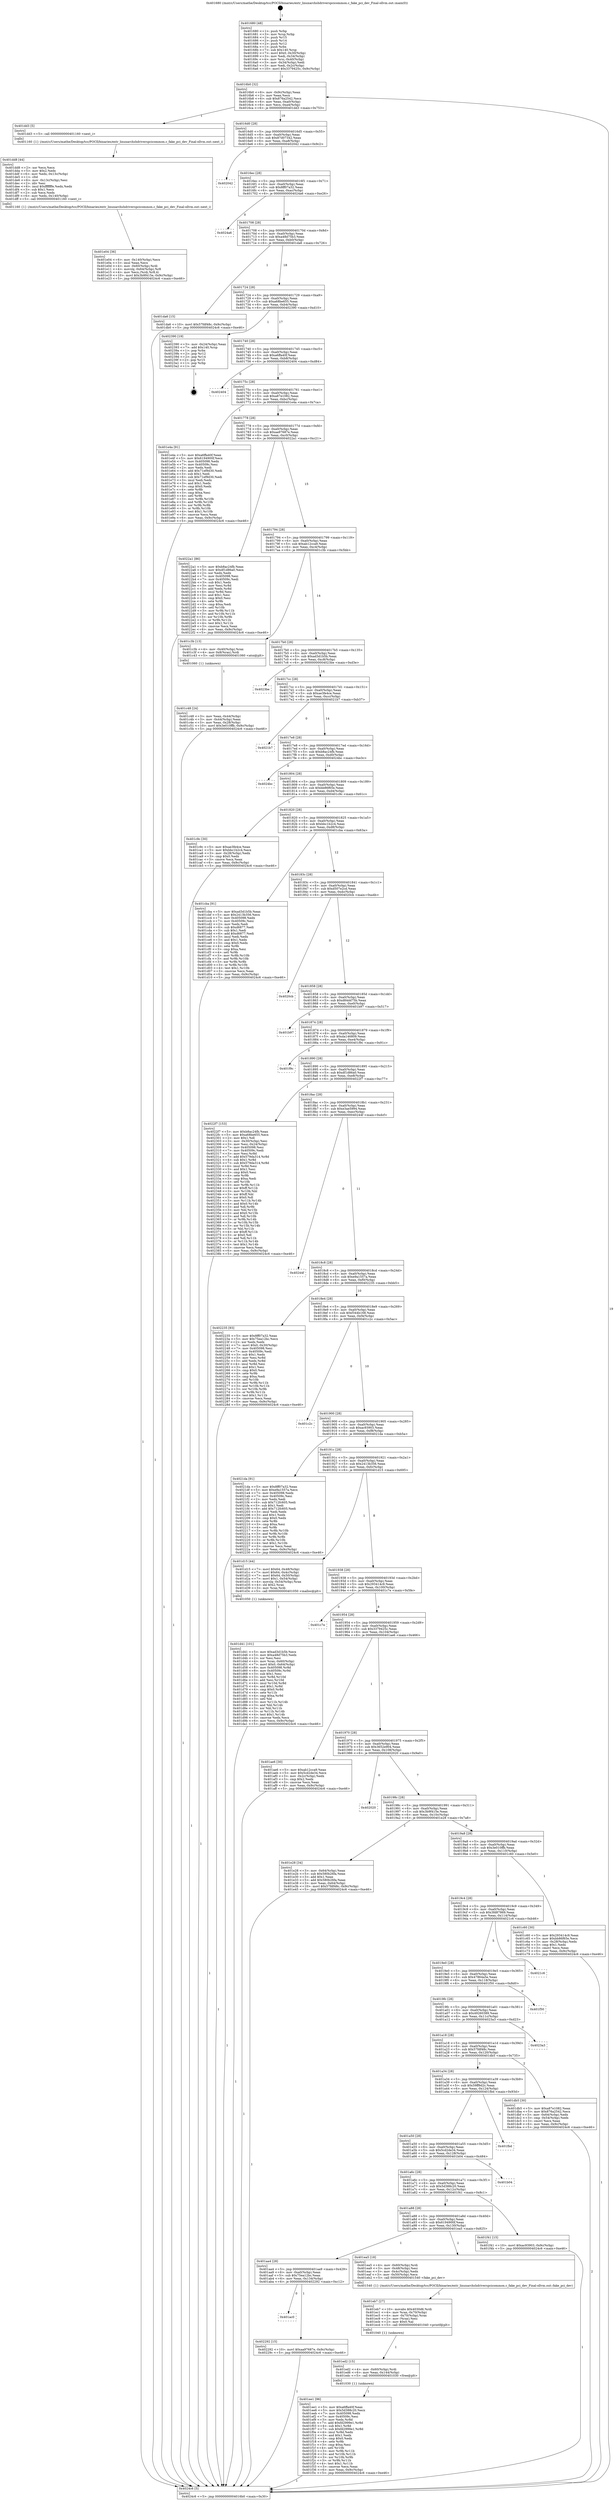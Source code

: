 digraph "0x401680" {
  label = "0x401680 (/mnt/c/Users/mathe/Desktop/tcc/POCII/binaries/extr_linuxarchshdriverspcicommon.c_fake_pci_dev_Final-ollvm.out::main(0))"
  labelloc = "t"
  node[shape=record]

  Entry [label="",width=0.3,height=0.3,shape=circle,fillcolor=black,style=filled]
  "0x4016b0" [label="{
     0x4016b0 [32]\l
     | [instrs]\l
     &nbsp;&nbsp;0x4016b0 \<+6\>: mov -0x9c(%rbp),%eax\l
     &nbsp;&nbsp;0x4016b6 \<+2\>: mov %eax,%ecx\l
     &nbsp;&nbsp;0x4016b8 \<+6\>: sub $0x876a2542,%ecx\l
     &nbsp;&nbsp;0x4016be \<+6\>: mov %eax,-0xa0(%rbp)\l
     &nbsp;&nbsp;0x4016c4 \<+6\>: mov %ecx,-0xa4(%rbp)\l
     &nbsp;&nbsp;0x4016ca \<+6\>: je 0000000000401dd3 \<main+0x753\>\l
  }"]
  "0x401dd3" [label="{
     0x401dd3 [5]\l
     | [instrs]\l
     &nbsp;&nbsp;0x401dd3 \<+5\>: call 0000000000401160 \<next_i\>\l
     | [calls]\l
     &nbsp;&nbsp;0x401160 \{1\} (/mnt/c/Users/mathe/Desktop/tcc/POCII/binaries/extr_linuxarchshdriverspcicommon.c_fake_pci_dev_Final-ollvm.out::next_i)\l
  }"]
  "0x4016d0" [label="{
     0x4016d0 [28]\l
     | [instrs]\l
     &nbsp;&nbsp;0x4016d0 \<+5\>: jmp 00000000004016d5 \<main+0x55\>\l
     &nbsp;&nbsp;0x4016d5 \<+6\>: mov -0xa0(%rbp),%eax\l
     &nbsp;&nbsp;0x4016db \<+5\>: sub $0x87d07342,%eax\l
     &nbsp;&nbsp;0x4016e0 \<+6\>: mov %eax,-0xa8(%rbp)\l
     &nbsp;&nbsp;0x4016e6 \<+6\>: je 0000000000402042 \<main+0x9c2\>\l
  }"]
  Exit [label="",width=0.3,height=0.3,shape=circle,fillcolor=black,style=filled,peripheries=2]
  "0x402042" [label="{
     0x402042\l
  }", style=dashed]
  "0x4016ec" [label="{
     0x4016ec [28]\l
     | [instrs]\l
     &nbsp;&nbsp;0x4016ec \<+5\>: jmp 00000000004016f1 \<main+0x71\>\l
     &nbsp;&nbsp;0x4016f1 \<+6\>: mov -0xa0(%rbp),%eax\l
     &nbsp;&nbsp;0x4016f7 \<+5\>: sub $0x8ff07a32,%eax\l
     &nbsp;&nbsp;0x4016fc \<+6\>: mov %eax,-0xac(%rbp)\l
     &nbsp;&nbsp;0x401702 \<+6\>: je 00000000004024a6 \<main+0xe26\>\l
  }"]
  "0x401ac0" [label="{
     0x401ac0\l
  }", style=dashed]
  "0x4024a6" [label="{
     0x4024a6\l
  }", style=dashed]
  "0x401708" [label="{
     0x401708 [28]\l
     | [instrs]\l
     &nbsp;&nbsp;0x401708 \<+5\>: jmp 000000000040170d \<main+0x8d\>\l
     &nbsp;&nbsp;0x40170d \<+6\>: mov -0xa0(%rbp),%eax\l
     &nbsp;&nbsp;0x401713 \<+5\>: sub $0xa48d75b3,%eax\l
     &nbsp;&nbsp;0x401718 \<+6\>: mov %eax,-0xb0(%rbp)\l
     &nbsp;&nbsp;0x40171e \<+6\>: je 0000000000401da6 \<main+0x726\>\l
  }"]
  "0x402292" [label="{
     0x402292 [15]\l
     | [instrs]\l
     &nbsp;&nbsp;0x402292 \<+10\>: movl $0xaa97687e,-0x9c(%rbp)\l
     &nbsp;&nbsp;0x40229c \<+5\>: jmp 00000000004024c6 \<main+0xe46\>\l
  }"]
  "0x401da6" [label="{
     0x401da6 [15]\l
     | [instrs]\l
     &nbsp;&nbsp;0x401da6 \<+10\>: movl $0x57fdf48c,-0x9c(%rbp)\l
     &nbsp;&nbsp;0x401db0 \<+5\>: jmp 00000000004024c6 \<main+0xe46\>\l
  }"]
  "0x401724" [label="{
     0x401724 [28]\l
     | [instrs]\l
     &nbsp;&nbsp;0x401724 \<+5\>: jmp 0000000000401729 \<main+0xa9\>\l
     &nbsp;&nbsp;0x401729 \<+6\>: mov -0xa0(%rbp),%eax\l
     &nbsp;&nbsp;0x40172f \<+5\>: sub $0xa68be655,%eax\l
     &nbsp;&nbsp;0x401734 \<+6\>: mov %eax,-0xb4(%rbp)\l
     &nbsp;&nbsp;0x40173a \<+6\>: je 0000000000402390 \<main+0xd10\>\l
  }"]
  "0x401ee1" [label="{
     0x401ee1 [96]\l
     | [instrs]\l
     &nbsp;&nbsp;0x401ee1 \<+5\>: mov $0xa6ffa40f,%eax\l
     &nbsp;&nbsp;0x401ee6 \<+5\>: mov $0x5d388c20,%ecx\l
     &nbsp;&nbsp;0x401eeb \<+7\>: mov 0x405098,%edx\l
     &nbsp;&nbsp;0x401ef2 \<+7\>: mov 0x40509c,%esi\l
     &nbsp;&nbsp;0x401ef9 \<+3\>: mov %edx,%r8d\l
     &nbsp;&nbsp;0x401efc \<+7\>: add $0xfd2999e1,%r8d\l
     &nbsp;&nbsp;0x401f03 \<+4\>: sub $0x1,%r8d\l
     &nbsp;&nbsp;0x401f07 \<+7\>: sub $0xfd2999e1,%r8d\l
     &nbsp;&nbsp;0x401f0e \<+4\>: imul %r8d,%edx\l
     &nbsp;&nbsp;0x401f12 \<+3\>: and $0x1,%edx\l
     &nbsp;&nbsp;0x401f15 \<+3\>: cmp $0x0,%edx\l
     &nbsp;&nbsp;0x401f18 \<+4\>: sete %r9b\l
     &nbsp;&nbsp;0x401f1c \<+3\>: cmp $0xa,%esi\l
     &nbsp;&nbsp;0x401f1f \<+4\>: setl %r10b\l
     &nbsp;&nbsp;0x401f23 \<+3\>: mov %r9b,%r11b\l
     &nbsp;&nbsp;0x401f26 \<+3\>: and %r10b,%r11b\l
     &nbsp;&nbsp;0x401f29 \<+3\>: xor %r10b,%r9b\l
     &nbsp;&nbsp;0x401f2c \<+3\>: or %r9b,%r11b\l
     &nbsp;&nbsp;0x401f2f \<+4\>: test $0x1,%r11b\l
     &nbsp;&nbsp;0x401f33 \<+3\>: cmovne %ecx,%eax\l
     &nbsp;&nbsp;0x401f36 \<+6\>: mov %eax,-0x9c(%rbp)\l
     &nbsp;&nbsp;0x401f3c \<+5\>: jmp 00000000004024c6 \<main+0xe46\>\l
  }"]
  "0x402390" [label="{
     0x402390 [19]\l
     | [instrs]\l
     &nbsp;&nbsp;0x402390 \<+3\>: mov -0x24(%rbp),%eax\l
     &nbsp;&nbsp;0x402393 \<+7\>: add $0x140,%rsp\l
     &nbsp;&nbsp;0x40239a \<+1\>: pop %rbx\l
     &nbsp;&nbsp;0x40239b \<+2\>: pop %r12\l
     &nbsp;&nbsp;0x40239d \<+2\>: pop %r14\l
     &nbsp;&nbsp;0x40239f \<+2\>: pop %r15\l
     &nbsp;&nbsp;0x4023a1 \<+1\>: pop %rbp\l
     &nbsp;&nbsp;0x4023a2 \<+1\>: ret\l
  }"]
  "0x401740" [label="{
     0x401740 [28]\l
     | [instrs]\l
     &nbsp;&nbsp;0x401740 \<+5\>: jmp 0000000000401745 \<main+0xc5\>\l
     &nbsp;&nbsp;0x401745 \<+6\>: mov -0xa0(%rbp),%eax\l
     &nbsp;&nbsp;0x40174b \<+5\>: sub $0xa6ffa40f,%eax\l
     &nbsp;&nbsp;0x401750 \<+6\>: mov %eax,-0xb8(%rbp)\l
     &nbsp;&nbsp;0x401756 \<+6\>: je 0000000000402404 \<main+0xd84\>\l
  }"]
  "0x401ed2" [label="{
     0x401ed2 [15]\l
     | [instrs]\l
     &nbsp;&nbsp;0x401ed2 \<+4\>: mov -0x60(%rbp),%rdi\l
     &nbsp;&nbsp;0x401ed6 \<+6\>: mov %eax,-0x144(%rbp)\l
     &nbsp;&nbsp;0x401edc \<+5\>: call 0000000000401030 \<free@plt\>\l
     | [calls]\l
     &nbsp;&nbsp;0x401030 \{1\} (unknown)\l
  }"]
  "0x402404" [label="{
     0x402404\l
  }", style=dashed]
  "0x40175c" [label="{
     0x40175c [28]\l
     | [instrs]\l
     &nbsp;&nbsp;0x40175c \<+5\>: jmp 0000000000401761 \<main+0xe1\>\l
     &nbsp;&nbsp;0x401761 \<+6\>: mov -0xa0(%rbp),%eax\l
     &nbsp;&nbsp;0x401767 \<+5\>: sub $0xa87e1082,%eax\l
     &nbsp;&nbsp;0x40176c \<+6\>: mov %eax,-0xbc(%rbp)\l
     &nbsp;&nbsp;0x401772 \<+6\>: je 0000000000401e4a \<main+0x7ca\>\l
  }"]
  "0x401eb7" [label="{
     0x401eb7 [27]\l
     | [instrs]\l
     &nbsp;&nbsp;0x401eb7 \<+10\>: movabs $0x4030d6,%rdi\l
     &nbsp;&nbsp;0x401ec1 \<+4\>: mov %rax,-0x70(%rbp)\l
     &nbsp;&nbsp;0x401ec5 \<+4\>: mov -0x70(%rbp),%rax\l
     &nbsp;&nbsp;0x401ec9 \<+2\>: mov (%rax),%esi\l
     &nbsp;&nbsp;0x401ecb \<+2\>: mov $0x0,%al\l
     &nbsp;&nbsp;0x401ecd \<+5\>: call 0000000000401040 \<printf@plt\>\l
     | [calls]\l
     &nbsp;&nbsp;0x401040 \{1\} (unknown)\l
  }"]
  "0x401e4a" [label="{
     0x401e4a [91]\l
     | [instrs]\l
     &nbsp;&nbsp;0x401e4a \<+5\>: mov $0xa6ffa40f,%eax\l
     &nbsp;&nbsp;0x401e4f \<+5\>: mov $0x6194900f,%ecx\l
     &nbsp;&nbsp;0x401e54 \<+7\>: mov 0x405098,%edx\l
     &nbsp;&nbsp;0x401e5b \<+7\>: mov 0x40509c,%esi\l
     &nbsp;&nbsp;0x401e62 \<+2\>: mov %edx,%edi\l
     &nbsp;&nbsp;0x401e64 \<+6\>: add $0x71ef9d30,%edi\l
     &nbsp;&nbsp;0x401e6a \<+3\>: sub $0x1,%edi\l
     &nbsp;&nbsp;0x401e6d \<+6\>: sub $0x71ef9d30,%edi\l
     &nbsp;&nbsp;0x401e73 \<+3\>: imul %edi,%edx\l
     &nbsp;&nbsp;0x401e76 \<+3\>: and $0x1,%edx\l
     &nbsp;&nbsp;0x401e79 \<+3\>: cmp $0x0,%edx\l
     &nbsp;&nbsp;0x401e7c \<+4\>: sete %r8b\l
     &nbsp;&nbsp;0x401e80 \<+3\>: cmp $0xa,%esi\l
     &nbsp;&nbsp;0x401e83 \<+4\>: setl %r9b\l
     &nbsp;&nbsp;0x401e87 \<+3\>: mov %r8b,%r10b\l
     &nbsp;&nbsp;0x401e8a \<+3\>: and %r9b,%r10b\l
     &nbsp;&nbsp;0x401e8d \<+3\>: xor %r9b,%r8b\l
     &nbsp;&nbsp;0x401e90 \<+3\>: or %r8b,%r10b\l
     &nbsp;&nbsp;0x401e93 \<+4\>: test $0x1,%r10b\l
     &nbsp;&nbsp;0x401e97 \<+3\>: cmovne %ecx,%eax\l
     &nbsp;&nbsp;0x401e9a \<+6\>: mov %eax,-0x9c(%rbp)\l
     &nbsp;&nbsp;0x401ea0 \<+5\>: jmp 00000000004024c6 \<main+0xe46\>\l
  }"]
  "0x401778" [label="{
     0x401778 [28]\l
     | [instrs]\l
     &nbsp;&nbsp;0x401778 \<+5\>: jmp 000000000040177d \<main+0xfd\>\l
     &nbsp;&nbsp;0x40177d \<+6\>: mov -0xa0(%rbp),%eax\l
     &nbsp;&nbsp;0x401783 \<+5\>: sub $0xaa97687e,%eax\l
     &nbsp;&nbsp;0x401788 \<+6\>: mov %eax,-0xc0(%rbp)\l
     &nbsp;&nbsp;0x40178e \<+6\>: je 00000000004022a1 \<main+0xc21\>\l
  }"]
  "0x401aa4" [label="{
     0x401aa4 [28]\l
     | [instrs]\l
     &nbsp;&nbsp;0x401aa4 \<+5\>: jmp 0000000000401aa9 \<main+0x429\>\l
     &nbsp;&nbsp;0x401aa9 \<+6\>: mov -0xa0(%rbp),%eax\l
     &nbsp;&nbsp;0x401aaf \<+5\>: sub $0x75ea12bc,%eax\l
     &nbsp;&nbsp;0x401ab4 \<+6\>: mov %eax,-0x134(%rbp)\l
     &nbsp;&nbsp;0x401aba \<+6\>: je 0000000000402292 \<main+0xc12\>\l
  }"]
  "0x4022a1" [label="{
     0x4022a1 [86]\l
     | [instrs]\l
     &nbsp;&nbsp;0x4022a1 \<+5\>: mov $0xb8ac24fb,%eax\l
     &nbsp;&nbsp;0x4022a6 \<+5\>: mov $0xdf1d86a0,%ecx\l
     &nbsp;&nbsp;0x4022ab \<+2\>: xor %edx,%edx\l
     &nbsp;&nbsp;0x4022ad \<+7\>: mov 0x405098,%esi\l
     &nbsp;&nbsp;0x4022b4 \<+7\>: mov 0x40509c,%edi\l
     &nbsp;&nbsp;0x4022bb \<+3\>: sub $0x1,%edx\l
     &nbsp;&nbsp;0x4022be \<+3\>: mov %esi,%r8d\l
     &nbsp;&nbsp;0x4022c1 \<+3\>: add %edx,%r8d\l
     &nbsp;&nbsp;0x4022c4 \<+4\>: imul %r8d,%esi\l
     &nbsp;&nbsp;0x4022c8 \<+3\>: and $0x1,%esi\l
     &nbsp;&nbsp;0x4022cb \<+3\>: cmp $0x0,%esi\l
     &nbsp;&nbsp;0x4022ce \<+4\>: sete %r9b\l
     &nbsp;&nbsp;0x4022d2 \<+3\>: cmp $0xa,%edi\l
     &nbsp;&nbsp;0x4022d5 \<+4\>: setl %r10b\l
     &nbsp;&nbsp;0x4022d9 \<+3\>: mov %r9b,%r11b\l
     &nbsp;&nbsp;0x4022dc \<+3\>: and %r10b,%r11b\l
     &nbsp;&nbsp;0x4022df \<+3\>: xor %r10b,%r9b\l
     &nbsp;&nbsp;0x4022e2 \<+3\>: or %r9b,%r11b\l
     &nbsp;&nbsp;0x4022e5 \<+4\>: test $0x1,%r11b\l
     &nbsp;&nbsp;0x4022e9 \<+3\>: cmovne %ecx,%eax\l
     &nbsp;&nbsp;0x4022ec \<+6\>: mov %eax,-0x9c(%rbp)\l
     &nbsp;&nbsp;0x4022f2 \<+5\>: jmp 00000000004024c6 \<main+0xe46\>\l
  }"]
  "0x401794" [label="{
     0x401794 [28]\l
     | [instrs]\l
     &nbsp;&nbsp;0x401794 \<+5\>: jmp 0000000000401799 \<main+0x119\>\l
     &nbsp;&nbsp;0x401799 \<+6\>: mov -0xa0(%rbp),%eax\l
     &nbsp;&nbsp;0x40179f \<+5\>: sub $0xab12cca9,%eax\l
     &nbsp;&nbsp;0x4017a4 \<+6\>: mov %eax,-0xc4(%rbp)\l
     &nbsp;&nbsp;0x4017aa \<+6\>: je 0000000000401c3b \<main+0x5bb\>\l
  }"]
  "0x401ea5" [label="{
     0x401ea5 [18]\l
     | [instrs]\l
     &nbsp;&nbsp;0x401ea5 \<+4\>: mov -0x60(%rbp),%rdi\l
     &nbsp;&nbsp;0x401ea9 \<+3\>: mov -0x48(%rbp),%esi\l
     &nbsp;&nbsp;0x401eac \<+3\>: mov -0x4c(%rbp),%edx\l
     &nbsp;&nbsp;0x401eaf \<+3\>: mov -0x50(%rbp),%ecx\l
     &nbsp;&nbsp;0x401eb2 \<+5\>: call 0000000000401540 \<fake_pci_dev\>\l
     | [calls]\l
     &nbsp;&nbsp;0x401540 \{1\} (/mnt/c/Users/mathe/Desktop/tcc/POCII/binaries/extr_linuxarchshdriverspcicommon.c_fake_pci_dev_Final-ollvm.out::fake_pci_dev)\l
  }"]
  "0x401c3b" [label="{
     0x401c3b [13]\l
     | [instrs]\l
     &nbsp;&nbsp;0x401c3b \<+4\>: mov -0x40(%rbp),%rax\l
     &nbsp;&nbsp;0x401c3f \<+4\>: mov 0x8(%rax),%rdi\l
     &nbsp;&nbsp;0x401c43 \<+5\>: call 0000000000401060 \<atoi@plt\>\l
     | [calls]\l
     &nbsp;&nbsp;0x401060 \{1\} (unknown)\l
  }"]
  "0x4017b0" [label="{
     0x4017b0 [28]\l
     | [instrs]\l
     &nbsp;&nbsp;0x4017b0 \<+5\>: jmp 00000000004017b5 \<main+0x135\>\l
     &nbsp;&nbsp;0x4017b5 \<+6\>: mov -0xa0(%rbp),%eax\l
     &nbsp;&nbsp;0x4017bb \<+5\>: sub $0xad3d1b5b,%eax\l
     &nbsp;&nbsp;0x4017c0 \<+6\>: mov %eax,-0xc8(%rbp)\l
     &nbsp;&nbsp;0x4017c6 \<+6\>: je 00000000004023be \<main+0xd3e\>\l
  }"]
  "0x401a88" [label="{
     0x401a88 [28]\l
     | [instrs]\l
     &nbsp;&nbsp;0x401a88 \<+5\>: jmp 0000000000401a8d \<main+0x40d\>\l
     &nbsp;&nbsp;0x401a8d \<+6\>: mov -0xa0(%rbp),%eax\l
     &nbsp;&nbsp;0x401a93 \<+5\>: sub $0x6194900f,%eax\l
     &nbsp;&nbsp;0x401a98 \<+6\>: mov %eax,-0x130(%rbp)\l
     &nbsp;&nbsp;0x401a9e \<+6\>: je 0000000000401ea5 \<main+0x825\>\l
  }"]
  "0x4023be" [label="{
     0x4023be\l
  }", style=dashed]
  "0x4017cc" [label="{
     0x4017cc [28]\l
     | [instrs]\l
     &nbsp;&nbsp;0x4017cc \<+5\>: jmp 00000000004017d1 \<main+0x151\>\l
     &nbsp;&nbsp;0x4017d1 \<+6\>: mov -0xa0(%rbp),%eax\l
     &nbsp;&nbsp;0x4017d7 \<+5\>: sub $0xae3fe4ce,%eax\l
     &nbsp;&nbsp;0x4017dc \<+6\>: mov %eax,-0xcc(%rbp)\l
     &nbsp;&nbsp;0x4017e2 \<+6\>: je 00000000004021b7 \<main+0xb37\>\l
  }"]
  "0x401f41" [label="{
     0x401f41 [15]\l
     | [instrs]\l
     &nbsp;&nbsp;0x401f41 \<+10\>: movl $0xac93903,-0x9c(%rbp)\l
     &nbsp;&nbsp;0x401f4b \<+5\>: jmp 00000000004024c6 \<main+0xe46\>\l
  }"]
  "0x4021b7" [label="{
     0x4021b7\l
  }", style=dashed]
  "0x4017e8" [label="{
     0x4017e8 [28]\l
     | [instrs]\l
     &nbsp;&nbsp;0x4017e8 \<+5\>: jmp 00000000004017ed \<main+0x16d\>\l
     &nbsp;&nbsp;0x4017ed \<+6\>: mov -0xa0(%rbp),%eax\l
     &nbsp;&nbsp;0x4017f3 \<+5\>: sub $0xb8ac24fb,%eax\l
     &nbsp;&nbsp;0x4017f8 \<+6\>: mov %eax,-0xd0(%rbp)\l
     &nbsp;&nbsp;0x4017fe \<+6\>: je 00000000004024bc \<main+0xe3c\>\l
  }"]
  "0x401a6c" [label="{
     0x401a6c [28]\l
     | [instrs]\l
     &nbsp;&nbsp;0x401a6c \<+5\>: jmp 0000000000401a71 \<main+0x3f1\>\l
     &nbsp;&nbsp;0x401a71 \<+6\>: mov -0xa0(%rbp),%eax\l
     &nbsp;&nbsp;0x401a77 \<+5\>: sub $0x5d388c20,%eax\l
     &nbsp;&nbsp;0x401a7c \<+6\>: mov %eax,-0x12c(%rbp)\l
     &nbsp;&nbsp;0x401a82 \<+6\>: je 0000000000401f41 \<main+0x8c1\>\l
  }"]
  "0x4024bc" [label="{
     0x4024bc\l
  }", style=dashed]
  "0x401804" [label="{
     0x401804 [28]\l
     | [instrs]\l
     &nbsp;&nbsp;0x401804 \<+5\>: jmp 0000000000401809 \<main+0x189\>\l
     &nbsp;&nbsp;0x401809 \<+6\>: mov -0xa0(%rbp),%eax\l
     &nbsp;&nbsp;0x40180f \<+5\>: sub $0xbb86f65e,%eax\l
     &nbsp;&nbsp;0x401814 \<+6\>: mov %eax,-0xd4(%rbp)\l
     &nbsp;&nbsp;0x40181a \<+6\>: je 0000000000401c9c \<main+0x61c\>\l
  }"]
  "0x401b04" [label="{
     0x401b04\l
  }", style=dashed]
  "0x401c9c" [label="{
     0x401c9c [30]\l
     | [instrs]\l
     &nbsp;&nbsp;0x401c9c \<+5\>: mov $0xae3fe4ce,%eax\l
     &nbsp;&nbsp;0x401ca1 \<+5\>: mov $0xbbc1b2c4,%ecx\l
     &nbsp;&nbsp;0x401ca6 \<+3\>: mov -0x28(%rbp),%edx\l
     &nbsp;&nbsp;0x401ca9 \<+3\>: cmp $0x0,%edx\l
     &nbsp;&nbsp;0x401cac \<+3\>: cmove %ecx,%eax\l
     &nbsp;&nbsp;0x401caf \<+6\>: mov %eax,-0x9c(%rbp)\l
     &nbsp;&nbsp;0x401cb5 \<+5\>: jmp 00000000004024c6 \<main+0xe46\>\l
  }"]
  "0x401820" [label="{
     0x401820 [28]\l
     | [instrs]\l
     &nbsp;&nbsp;0x401820 \<+5\>: jmp 0000000000401825 \<main+0x1a5\>\l
     &nbsp;&nbsp;0x401825 \<+6\>: mov -0xa0(%rbp),%eax\l
     &nbsp;&nbsp;0x40182b \<+5\>: sub $0xbbc1b2c4,%eax\l
     &nbsp;&nbsp;0x401830 \<+6\>: mov %eax,-0xd8(%rbp)\l
     &nbsp;&nbsp;0x401836 \<+6\>: je 0000000000401cba \<main+0x63a\>\l
  }"]
  "0x401a50" [label="{
     0x401a50 [28]\l
     | [instrs]\l
     &nbsp;&nbsp;0x401a50 \<+5\>: jmp 0000000000401a55 \<main+0x3d5\>\l
     &nbsp;&nbsp;0x401a55 \<+6\>: mov -0xa0(%rbp),%eax\l
     &nbsp;&nbsp;0x401a5b \<+5\>: sub $0x5cd2de34,%eax\l
     &nbsp;&nbsp;0x401a60 \<+6\>: mov %eax,-0x128(%rbp)\l
     &nbsp;&nbsp;0x401a66 \<+6\>: je 0000000000401b04 \<main+0x484\>\l
  }"]
  "0x401cba" [label="{
     0x401cba [91]\l
     | [instrs]\l
     &nbsp;&nbsp;0x401cba \<+5\>: mov $0xad3d1b5b,%eax\l
     &nbsp;&nbsp;0x401cbf \<+5\>: mov $0x2413b356,%ecx\l
     &nbsp;&nbsp;0x401cc4 \<+7\>: mov 0x405098,%edx\l
     &nbsp;&nbsp;0x401ccb \<+7\>: mov 0x40509c,%esi\l
     &nbsp;&nbsp;0x401cd2 \<+2\>: mov %edx,%edi\l
     &nbsp;&nbsp;0x401cd4 \<+6\>: sub $0xd6877,%edi\l
     &nbsp;&nbsp;0x401cda \<+3\>: sub $0x1,%edi\l
     &nbsp;&nbsp;0x401cdd \<+6\>: add $0xd6877,%edi\l
     &nbsp;&nbsp;0x401ce3 \<+3\>: imul %edi,%edx\l
     &nbsp;&nbsp;0x401ce6 \<+3\>: and $0x1,%edx\l
     &nbsp;&nbsp;0x401ce9 \<+3\>: cmp $0x0,%edx\l
     &nbsp;&nbsp;0x401cec \<+4\>: sete %r8b\l
     &nbsp;&nbsp;0x401cf0 \<+3\>: cmp $0xa,%esi\l
     &nbsp;&nbsp;0x401cf3 \<+4\>: setl %r9b\l
     &nbsp;&nbsp;0x401cf7 \<+3\>: mov %r8b,%r10b\l
     &nbsp;&nbsp;0x401cfa \<+3\>: and %r9b,%r10b\l
     &nbsp;&nbsp;0x401cfd \<+3\>: xor %r9b,%r8b\l
     &nbsp;&nbsp;0x401d00 \<+3\>: or %r8b,%r10b\l
     &nbsp;&nbsp;0x401d03 \<+4\>: test $0x1,%r10b\l
     &nbsp;&nbsp;0x401d07 \<+3\>: cmovne %ecx,%eax\l
     &nbsp;&nbsp;0x401d0a \<+6\>: mov %eax,-0x9c(%rbp)\l
     &nbsp;&nbsp;0x401d10 \<+5\>: jmp 00000000004024c6 \<main+0xe46\>\l
  }"]
  "0x40183c" [label="{
     0x40183c [28]\l
     | [instrs]\l
     &nbsp;&nbsp;0x40183c \<+5\>: jmp 0000000000401841 \<main+0x1c1\>\l
     &nbsp;&nbsp;0x401841 \<+6\>: mov -0xa0(%rbp),%eax\l
     &nbsp;&nbsp;0x401847 \<+5\>: sub $0xd507e2cd,%eax\l
     &nbsp;&nbsp;0x40184c \<+6\>: mov %eax,-0xdc(%rbp)\l
     &nbsp;&nbsp;0x401852 \<+6\>: je 00000000004020cb \<main+0xa4b\>\l
  }"]
  "0x401fbd" [label="{
     0x401fbd\l
  }", style=dashed]
  "0x4020cb" [label="{
     0x4020cb\l
  }", style=dashed]
  "0x401858" [label="{
     0x401858 [28]\l
     | [instrs]\l
     &nbsp;&nbsp;0x401858 \<+5\>: jmp 000000000040185d \<main+0x1dd\>\l
     &nbsp;&nbsp;0x40185d \<+6\>: mov -0xa0(%rbp),%eax\l
     &nbsp;&nbsp;0x401863 \<+5\>: sub $0xd84dd75b,%eax\l
     &nbsp;&nbsp;0x401868 \<+6\>: mov %eax,-0xe0(%rbp)\l
     &nbsp;&nbsp;0x40186e \<+6\>: je 0000000000401b97 \<main+0x517\>\l
  }"]
  "0x401e04" [label="{
     0x401e04 [36]\l
     | [instrs]\l
     &nbsp;&nbsp;0x401e04 \<+6\>: mov -0x140(%rbp),%ecx\l
     &nbsp;&nbsp;0x401e0a \<+3\>: imul %eax,%ecx\l
     &nbsp;&nbsp;0x401e0d \<+4\>: mov -0x60(%rbp),%rdi\l
     &nbsp;&nbsp;0x401e11 \<+4\>: movslq -0x64(%rbp),%r8\l
     &nbsp;&nbsp;0x401e15 \<+4\>: mov %ecx,(%rdi,%r8,4)\l
     &nbsp;&nbsp;0x401e19 \<+10\>: movl $0x3b9f415e,-0x9c(%rbp)\l
     &nbsp;&nbsp;0x401e23 \<+5\>: jmp 00000000004024c6 \<main+0xe46\>\l
  }"]
  "0x401b97" [label="{
     0x401b97\l
  }", style=dashed]
  "0x401874" [label="{
     0x401874 [28]\l
     | [instrs]\l
     &nbsp;&nbsp;0x401874 \<+5\>: jmp 0000000000401879 \<main+0x1f9\>\l
     &nbsp;&nbsp;0x401879 \<+6\>: mov -0xa0(%rbp),%eax\l
     &nbsp;&nbsp;0x40187f \<+5\>: sub $0xda146809,%eax\l
     &nbsp;&nbsp;0x401884 \<+6\>: mov %eax,-0xe4(%rbp)\l
     &nbsp;&nbsp;0x40188a \<+6\>: je 0000000000401f9c \<main+0x91c\>\l
  }"]
  "0x401dd8" [label="{
     0x401dd8 [44]\l
     | [instrs]\l
     &nbsp;&nbsp;0x401dd8 \<+2\>: xor %ecx,%ecx\l
     &nbsp;&nbsp;0x401dda \<+5\>: mov $0x2,%edx\l
     &nbsp;&nbsp;0x401ddf \<+6\>: mov %edx,-0x13c(%rbp)\l
     &nbsp;&nbsp;0x401de5 \<+1\>: cltd\l
     &nbsp;&nbsp;0x401de6 \<+6\>: mov -0x13c(%rbp),%esi\l
     &nbsp;&nbsp;0x401dec \<+2\>: idiv %esi\l
     &nbsp;&nbsp;0x401dee \<+6\>: imul $0xfffffffe,%edx,%edx\l
     &nbsp;&nbsp;0x401df4 \<+3\>: sub $0x1,%ecx\l
     &nbsp;&nbsp;0x401df7 \<+2\>: sub %ecx,%edx\l
     &nbsp;&nbsp;0x401df9 \<+6\>: mov %edx,-0x140(%rbp)\l
     &nbsp;&nbsp;0x401dff \<+5\>: call 0000000000401160 \<next_i\>\l
     | [calls]\l
     &nbsp;&nbsp;0x401160 \{1\} (/mnt/c/Users/mathe/Desktop/tcc/POCII/binaries/extr_linuxarchshdriverspcicommon.c_fake_pci_dev_Final-ollvm.out::next_i)\l
  }"]
  "0x401f9c" [label="{
     0x401f9c\l
  }", style=dashed]
  "0x401890" [label="{
     0x401890 [28]\l
     | [instrs]\l
     &nbsp;&nbsp;0x401890 \<+5\>: jmp 0000000000401895 \<main+0x215\>\l
     &nbsp;&nbsp;0x401895 \<+6\>: mov -0xa0(%rbp),%eax\l
     &nbsp;&nbsp;0x40189b \<+5\>: sub $0xdf1d86a0,%eax\l
     &nbsp;&nbsp;0x4018a0 \<+6\>: mov %eax,-0xe8(%rbp)\l
     &nbsp;&nbsp;0x4018a6 \<+6\>: je 00000000004022f7 \<main+0xc77\>\l
  }"]
  "0x401a34" [label="{
     0x401a34 [28]\l
     | [instrs]\l
     &nbsp;&nbsp;0x401a34 \<+5\>: jmp 0000000000401a39 \<main+0x3b9\>\l
     &nbsp;&nbsp;0x401a39 \<+6\>: mov -0xa0(%rbp),%eax\l
     &nbsp;&nbsp;0x401a3f \<+5\>: sub $0x59ff9d2c,%eax\l
     &nbsp;&nbsp;0x401a44 \<+6\>: mov %eax,-0x124(%rbp)\l
     &nbsp;&nbsp;0x401a4a \<+6\>: je 0000000000401fbd \<main+0x93d\>\l
  }"]
  "0x4022f7" [label="{
     0x4022f7 [153]\l
     | [instrs]\l
     &nbsp;&nbsp;0x4022f7 \<+5\>: mov $0xb8ac24fb,%eax\l
     &nbsp;&nbsp;0x4022fc \<+5\>: mov $0xa68be655,%ecx\l
     &nbsp;&nbsp;0x402301 \<+2\>: mov $0x1,%dl\l
     &nbsp;&nbsp;0x402303 \<+3\>: mov -0x30(%rbp),%esi\l
     &nbsp;&nbsp;0x402306 \<+3\>: mov %esi,-0x24(%rbp)\l
     &nbsp;&nbsp;0x402309 \<+7\>: mov 0x405098,%esi\l
     &nbsp;&nbsp;0x402310 \<+7\>: mov 0x40509c,%edi\l
     &nbsp;&nbsp;0x402317 \<+3\>: mov %esi,%r8d\l
     &nbsp;&nbsp;0x40231a \<+7\>: add $0x579da314,%r8d\l
     &nbsp;&nbsp;0x402321 \<+4\>: sub $0x1,%r8d\l
     &nbsp;&nbsp;0x402325 \<+7\>: sub $0x579da314,%r8d\l
     &nbsp;&nbsp;0x40232c \<+4\>: imul %r8d,%esi\l
     &nbsp;&nbsp;0x402330 \<+3\>: and $0x1,%esi\l
     &nbsp;&nbsp;0x402333 \<+3\>: cmp $0x0,%esi\l
     &nbsp;&nbsp;0x402336 \<+4\>: sete %r9b\l
     &nbsp;&nbsp;0x40233a \<+3\>: cmp $0xa,%edi\l
     &nbsp;&nbsp;0x40233d \<+4\>: setl %r10b\l
     &nbsp;&nbsp;0x402341 \<+3\>: mov %r9b,%r11b\l
     &nbsp;&nbsp;0x402344 \<+4\>: xor $0xff,%r11b\l
     &nbsp;&nbsp;0x402348 \<+3\>: mov %r10b,%bl\l
     &nbsp;&nbsp;0x40234b \<+3\>: xor $0xff,%bl\l
     &nbsp;&nbsp;0x40234e \<+3\>: xor $0x0,%dl\l
     &nbsp;&nbsp;0x402351 \<+3\>: mov %r11b,%r14b\l
     &nbsp;&nbsp;0x402354 \<+4\>: and $0x0,%r14b\l
     &nbsp;&nbsp;0x402358 \<+3\>: and %dl,%r9b\l
     &nbsp;&nbsp;0x40235b \<+3\>: mov %bl,%r15b\l
     &nbsp;&nbsp;0x40235e \<+4\>: and $0x0,%r15b\l
     &nbsp;&nbsp;0x402362 \<+3\>: and %dl,%r10b\l
     &nbsp;&nbsp;0x402365 \<+3\>: or %r9b,%r14b\l
     &nbsp;&nbsp;0x402368 \<+3\>: or %r10b,%r15b\l
     &nbsp;&nbsp;0x40236b \<+3\>: xor %r15b,%r14b\l
     &nbsp;&nbsp;0x40236e \<+3\>: or %bl,%r11b\l
     &nbsp;&nbsp;0x402371 \<+4\>: xor $0xff,%r11b\l
     &nbsp;&nbsp;0x402375 \<+3\>: or $0x0,%dl\l
     &nbsp;&nbsp;0x402378 \<+3\>: and %dl,%r11b\l
     &nbsp;&nbsp;0x40237b \<+3\>: or %r11b,%r14b\l
     &nbsp;&nbsp;0x40237e \<+4\>: test $0x1,%r14b\l
     &nbsp;&nbsp;0x402382 \<+3\>: cmovne %ecx,%eax\l
     &nbsp;&nbsp;0x402385 \<+6\>: mov %eax,-0x9c(%rbp)\l
     &nbsp;&nbsp;0x40238b \<+5\>: jmp 00000000004024c6 \<main+0xe46\>\l
  }"]
  "0x4018ac" [label="{
     0x4018ac [28]\l
     | [instrs]\l
     &nbsp;&nbsp;0x4018ac \<+5\>: jmp 00000000004018b1 \<main+0x231\>\l
     &nbsp;&nbsp;0x4018b1 \<+6\>: mov -0xa0(%rbp),%eax\l
     &nbsp;&nbsp;0x4018b7 \<+5\>: sub $0xe3ae5994,%eax\l
     &nbsp;&nbsp;0x4018bc \<+6\>: mov %eax,-0xec(%rbp)\l
     &nbsp;&nbsp;0x4018c2 \<+6\>: je 000000000040244f \<main+0xdcf\>\l
  }"]
  "0x401db5" [label="{
     0x401db5 [30]\l
     | [instrs]\l
     &nbsp;&nbsp;0x401db5 \<+5\>: mov $0xa87e1082,%eax\l
     &nbsp;&nbsp;0x401dba \<+5\>: mov $0x876a2542,%ecx\l
     &nbsp;&nbsp;0x401dbf \<+3\>: mov -0x64(%rbp),%edx\l
     &nbsp;&nbsp;0x401dc2 \<+3\>: cmp -0x54(%rbp),%edx\l
     &nbsp;&nbsp;0x401dc5 \<+3\>: cmovl %ecx,%eax\l
     &nbsp;&nbsp;0x401dc8 \<+6\>: mov %eax,-0x9c(%rbp)\l
     &nbsp;&nbsp;0x401dce \<+5\>: jmp 00000000004024c6 \<main+0xe46\>\l
  }"]
  "0x40244f" [label="{
     0x40244f\l
  }", style=dashed]
  "0x4018c8" [label="{
     0x4018c8 [28]\l
     | [instrs]\l
     &nbsp;&nbsp;0x4018c8 \<+5\>: jmp 00000000004018cd \<main+0x24d\>\l
     &nbsp;&nbsp;0x4018cd \<+6\>: mov -0xa0(%rbp),%eax\l
     &nbsp;&nbsp;0x4018d3 \<+5\>: sub $0xe9a1557a,%eax\l
     &nbsp;&nbsp;0x4018d8 \<+6\>: mov %eax,-0xf0(%rbp)\l
     &nbsp;&nbsp;0x4018de \<+6\>: je 0000000000402235 \<main+0xbb5\>\l
  }"]
  "0x401a18" [label="{
     0x401a18 [28]\l
     | [instrs]\l
     &nbsp;&nbsp;0x401a18 \<+5\>: jmp 0000000000401a1d \<main+0x39d\>\l
     &nbsp;&nbsp;0x401a1d \<+6\>: mov -0xa0(%rbp),%eax\l
     &nbsp;&nbsp;0x401a23 \<+5\>: sub $0x57fdf48c,%eax\l
     &nbsp;&nbsp;0x401a28 \<+6\>: mov %eax,-0x120(%rbp)\l
     &nbsp;&nbsp;0x401a2e \<+6\>: je 0000000000401db5 \<main+0x735\>\l
  }"]
  "0x402235" [label="{
     0x402235 [93]\l
     | [instrs]\l
     &nbsp;&nbsp;0x402235 \<+5\>: mov $0x8ff07a32,%eax\l
     &nbsp;&nbsp;0x40223a \<+5\>: mov $0x75ea12bc,%ecx\l
     &nbsp;&nbsp;0x40223f \<+2\>: xor %edx,%edx\l
     &nbsp;&nbsp;0x402241 \<+7\>: movl $0x0,-0x30(%rbp)\l
     &nbsp;&nbsp;0x402248 \<+7\>: mov 0x405098,%esi\l
     &nbsp;&nbsp;0x40224f \<+7\>: mov 0x40509c,%edi\l
     &nbsp;&nbsp;0x402256 \<+3\>: sub $0x1,%edx\l
     &nbsp;&nbsp;0x402259 \<+3\>: mov %esi,%r8d\l
     &nbsp;&nbsp;0x40225c \<+3\>: add %edx,%r8d\l
     &nbsp;&nbsp;0x40225f \<+4\>: imul %r8d,%esi\l
     &nbsp;&nbsp;0x402263 \<+3\>: and $0x1,%esi\l
     &nbsp;&nbsp;0x402266 \<+3\>: cmp $0x0,%esi\l
     &nbsp;&nbsp;0x402269 \<+4\>: sete %r9b\l
     &nbsp;&nbsp;0x40226d \<+3\>: cmp $0xa,%edi\l
     &nbsp;&nbsp;0x402270 \<+4\>: setl %r10b\l
     &nbsp;&nbsp;0x402274 \<+3\>: mov %r9b,%r11b\l
     &nbsp;&nbsp;0x402277 \<+3\>: and %r10b,%r11b\l
     &nbsp;&nbsp;0x40227a \<+3\>: xor %r10b,%r9b\l
     &nbsp;&nbsp;0x40227d \<+3\>: or %r9b,%r11b\l
     &nbsp;&nbsp;0x402280 \<+4\>: test $0x1,%r11b\l
     &nbsp;&nbsp;0x402284 \<+3\>: cmovne %ecx,%eax\l
     &nbsp;&nbsp;0x402287 \<+6\>: mov %eax,-0x9c(%rbp)\l
     &nbsp;&nbsp;0x40228d \<+5\>: jmp 00000000004024c6 \<main+0xe46\>\l
  }"]
  "0x4018e4" [label="{
     0x4018e4 [28]\l
     | [instrs]\l
     &nbsp;&nbsp;0x4018e4 \<+5\>: jmp 00000000004018e9 \<main+0x269\>\l
     &nbsp;&nbsp;0x4018e9 \<+6\>: mov -0xa0(%rbp),%eax\l
     &nbsp;&nbsp;0x4018ef \<+5\>: sub $0xf344b168,%eax\l
     &nbsp;&nbsp;0x4018f4 \<+6\>: mov %eax,-0xf4(%rbp)\l
     &nbsp;&nbsp;0x4018fa \<+6\>: je 0000000000401c2c \<main+0x5ac\>\l
  }"]
  "0x4023a3" [label="{
     0x4023a3\l
  }", style=dashed]
  "0x401c2c" [label="{
     0x401c2c\l
  }", style=dashed]
  "0x401900" [label="{
     0x401900 [28]\l
     | [instrs]\l
     &nbsp;&nbsp;0x401900 \<+5\>: jmp 0000000000401905 \<main+0x285\>\l
     &nbsp;&nbsp;0x401905 \<+6\>: mov -0xa0(%rbp),%eax\l
     &nbsp;&nbsp;0x40190b \<+5\>: sub $0xac93903,%eax\l
     &nbsp;&nbsp;0x401910 \<+6\>: mov %eax,-0xf8(%rbp)\l
     &nbsp;&nbsp;0x401916 \<+6\>: je 00000000004021da \<main+0xb5a\>\l
  }"]
  "0x4019fc" [label="{
     0x4019fc [28]\l
     | [instrs]\l
     &nbsp;&nbsp;0x4019fc \<+5\>: jmp 0000000000401a01 \<main+0x381\>\l
     &nbsp;&nbsp;0x401a01 \<+6\>: mov -0xa0(%rbp),%eax\l
     &nbsp;&nbsp;0x401a07 \<+5\>: sub $0x49260389,%eax\l
     &nbsp;&nbsp;0x401a0c \<+6\>: mov %eax,-0x11c(%rbp)\l
     &nbsp;&nbsp;0x401a12 \<+6\>: je 00000000004023a3 \<main+0xd23\>\l
  }"]
  "0x4021da" [label="{
     0x4021da [91]\l
     | [instrs]\l
     &nbsp;&nbsp;0x4021da \<+5\>: mov $0x8ff07a32,%eax\l
     &nbsp;&nbsp;0x4021df \<+5\>: mov $0xe9a1557a,%ecx\l
     &nbsp;&nbsp;0x4021e4 \<+7\>: mov 0x405098,%edx\l
     &nbsp;&nbsp;0x4021eb \<+7\>: mov 0x40509c,%esi\l
     &nbsp;&nbsp;0x4021f2 \<+2\>: mov %edx,%edi\l
     &nbsp;&nbsp;0x4021f4 \<+6\>: sub $0x712fc605,%edi\l
     &nbsp;&nbsp;0x4021fa \<+3\>: sub $0x1,%edi\l
     &nbsp;&nbsp;0x4021fd \<+6\>: add $0x712fc605,%edi\l
     &nbsp;&nbsp;0x402203 \<+3\>: imul %edi,%edx\l
     &nbsp;&nbsp;0x402206 \<+3\>: and $0x1,%edx\l
     &nbsp;&nbsp;0x402209 \<+3\>: cmp $0x0,%edx\l
     &nbsp;&nbsp;0x40220c \<+4\>: sete %r8b\l
     &nbsp;&nbsp;0x402210 \<+3\>: cmp $0xa,%esi\l
     &nbsp;&nbsp;0x402213 \<+4\>: setl %r9b\l
     &nbsp;&nbsp;0x402217 \<+3\>: mov %r8b,%r10b\l
     &nbsp;&nbsp;0x40221a \<+3\>: and %r9b,%r10b\l
     &nbsp;&nbsp;0x40221d \<+3\>: xor %r9b,%r8b\l
     &nbsp;&nbsp;0x402220 \<+3\>: or %r8b,%r10b\l
     &nbsp;&nbsp;0x402223 \<+4\>: test $0x1,%r10b\l
     &nbsp;&nbsp;0x402227 \<+3\>: cmovne %ecx,%eax\l
     &nbsp;&nbsp;0x40222a \<+6\>: mov %eax,-0x9c(%rbp)\l
     &nbsp;&nbsp;0x402230 \<+5\>: jmp 00000000004024c6 \<main+0xe46\>\l
  }"]
  "0x40191c" [label="{
     0x40191c [28]\l
     | [instrs]\l
     &nbsp;&nbsp;0x40191c \<+5\>: jmp 0000000000401921 \<main+0x2a1\>\l
     &nbsp;&nbsp;0x401921 \<+6\>: mov -0xa0(%rbp),%eax\l
     &nbsp;&nbsp;0x401927 \<+5\>: sub $0x2413b356,%eax\l
     &nbsp;&nbsp;0x40192c \<+6\>: mov %eax,-0xfc(%rbp)\l
     &nbsp;&nbsp;0x401932 \<+6\>: je 0000000000401d15 \<main+0x695\>\l
  }"]
  "0x401f50" [label="{
     0x401f50\l
  }", style=dashed]
  "0x401d15" [label="{
     0x401d15 [44]\l
     | [instrs]\l
     &nbsp;&nbsp;0x401d15 \<+7\>: movl $0x64,-0x48(%rbp)\l
     &nbsp;&nbsp;0x401d1c \<+7\>: movl $0x64,-0x4c(%rbp)\l
     &nbsp;&nbsp;0x401d23 \<+7\>: movl $0x64,-0x50(%rbp)\l
     &nbsp;&nbsp;0x401d2a \<+7\>: movl $0x1,-0x54(%rbp)\l
     &nbsp;&nbsp;0x401d31 \<+4\>: movslq -0x54(%rbp),%rax\l
     &nbsp;&nbsp;0x401d35 \<+4\>: shl $0x2,%rax\l
     &nbsp;&nbsp;0x401d39 \<+3\>: mov %rax,%rdi\l
     &nbsp;&nbsp;0x401d3c \<+5\>: call 0000000000401050 \<malloc@plt\>\l
     | [calls]\l
     &nbsp;&nbsp;0x401050 \{1\} (unknown)\l
  }"]
  "0x401938" [label="{
     0x401938 [28]\l
     | [instrs]\l
     &nbsp;&nbsp;0x401938 \<+5\>: jmp 000000000040193d \<main+0x2bd\>\l
     &nbsp;&nbsp;0x40193d \<+6\>: mov -0xa0(%rbp),%eax\l
     &nbsp;&nbsp;0x401943 \<+5\>: sub $0x293414c9,%eax\l
     &nbsp;&nbsp;0x401948 \<+6\>: mov %eax,-0x100(%rbp)\l
     &nbsp;&nbsp;0x40194e \<+6\>: je 0000000000401c7e \<main+0x5fe\>\l
  }"]
  "0x4019e0" [label="{
     0x4019e0 [28]\l
     | [instrs]\l
     &nbsp;&nbsp;0x4019e0 \<+5\>: jmp 00000000004019e5 \<main+0x365\>\l
     &nbsp;&nbsp;0x4019e5 \<+6\>: mov -0xa0(%rbp),%eax\l
     &nbsp;&nbsp;0x4019eb \<+5\>: sub $0x47864a5e,%eax\l
     &nbsp;&nbsp;0x4019f0 \<+6\>: mov %eax,-0x118(%rbp)\l
     &nbsp;&nbsp;0x4019f6 \<+6\>: je 0000000000401f50 \<main+0x8d0\>\l
  }"]
  "0x401c7e" [label="{
     0x401c7e\l
  }", style=dashed]
  "0x401954" [label="{
     0x401954 [28]\l
     | [instrs]\l
     &nbsp;&nbsp;0x401954 \<+5\>: jmp 0000000000401959 \<main+0x2d9\>\l
     &nbsp;&nbsp;0x401959 \<+6\>: mov -0xa0(%rbp),%eax\l
     &nbsp;&nbsp;0x40195f \<+5\>: sub $0x3379425c,%eax\l
     &nbsp;&nbsp;0x401964 \<+6\>: mov %eax,-0x104(%rbp)\l
     &nbsp;&nbsp;0x40196a \<+6\>: je 0000000000401ae6 \<main+0x466\>\l
  }"]
  "0x4021c6" [label="{
     0x4021c6\l
  }", style=dashed]
  "0x401ae6" [label="{
     0x401ae6 [30]\l
     | [instrs]\l
     &nbsp;&nbsp;0x401ae6 \<+5\>: mov $0xab12cca9,%eax\l
     &nbsp;&nbsp;0x401aeb \<+5\>: mov $0x5cd2de34,%ecx\l
     &nbsp;&nbsp;0x401af0 \<+3\>: mov -0x2c(%rbp),%edx\l
     &nbsp;&nbsp;0x401af3 \<+3\>: cmp $0x2,%edx\l
     &nbsp;&nbsp;0x401af6 \<+3\>: cmovne %ecx,%eax\l
     &nbsp;&nbsp;0x401af9 \<+6\>: mov %eax,-0x9c(%rbp)\l
     &nbsp;&nbsp;0x401aff \<+5\>: jmp 00000000004024c6 \<main+0xe46\>\l
  }"]
  "0x401970" [label="{
     0x401970 [28]\l
     | [instrs]\l
     &nbsp;&nbsp;0x401970 \<+5\>: jmp 0000000000401975 \<main+0x2f5\>\l
     &nbsp;&nbsp;0x401975 \<+6\>: mov -0xa0(%rbp),%eax\l
     &nbsp;&nbsp;0x40197b \<+5\>: sub $0x3652e904,%eax\l
     &nbsp;&nbsp;0x401980 \<+6\>: mov %eax,-0x108(%rbp)\l
     &nbsp;&nbsp;0x401986 \<+6\>: je 0000000000402020 \<main+0x9a0\>\l
  }"]
  "0x4024c6" [label="{
     0x4024c6 [5]\l
     | [instrs]\l
     &nbsp;&nbsp;0x4024c6 \<+5\>: jmp 00000000004016b0 \<main+0x30\>\l
  }"]
  "0x401680" [label="{
     0x401680 [48]\l
     | [instrs]\l
     &nbsp;&nbsp;0x401680 \<+1\>: push %rbp\l
     &nbsp;&nbsp;0x401681 \<+3\>: mov %rsp,%rbp\l
     &nbsp;&nbsp;0x401684 \<+2\>: push %r15\l
     &nbsp;&nbsp;0x401686 \<+2\>: push %r14\l
     &nbsp;&nbsp;0x401688 \<+2\>: push %r12\l
     &nbsp;&nbsp;0x40168a \<+1\>: push %rbx\l
     &nbsp;&nbsp;0x40168b \<+7\>: sub $0x140,%rsp\l
     &nbsp;&nbsp;0x401692 \<+7\>: movl $0x0,-0x30(%rbp)\l
     &nbsp;&nbsp;0x401699 \<+3\>: mov %edi,-0x34(%rbp)\l
     &nbsp;&nbsp;0x40169c \<+4\>: mov %rsi,-0x40(%rbp)\l
     &nbsp;&nbsp;0x4016a0 \<+3\>: mov -0x34(%rbp),%edi\l
     &nbsp;&nbsp;0x4016a3 \<+3\>: mov %edi,-0x2c(%rbp)\l
     &nbsp;&nbsp;0x4016a6 \<+10\>: movl $0x3379425c,-0x9c(%rbp)\l
  }"]
  "0x401c48" [label="{
     0x401c48 [24]\l
     | [instrs]\l
     &nbsp;&nbsp;0x401c48 \<+3\>: mov %eax,-0x44(%rbp)\l
     &nbsp;&nbsp;0x401c4b \<+3\>: mov -0x44(%rbp),%eax\l
     &nbsp;&nbsp;0x401c4e \<+3\>: mov %eax,-0x28(%rbp)\l
     &nbsp;&nbsp;0x401c51 \<+10\>: movl $0x3e010ffb,-0x9c(%rbp)\l
     &nbsp;&nbsp;0x401c5b \<+5\>: jmp 00000000004024c6 \<main+0xe46\>\l
  }"]
  "0x401d41" [label="{
     0x401d41 [101]\l
     | [instrs]\l
     &nbsp;&nbsp;0x401d41 \<+5\>: mov $0xad3d1b5b,%ecx\l
     &nbsp;&nbsp;0x401d46 \<+5\>: mov $0xa48d75b3,%edx\l
     &nbsp;&nbsp;0x401d4b \<+2\>: xor %esi,%esi\l
     &nbsp;&nbsp;0x401d4d \<+4\>: mov %rax,-0x60(%rbp)\l
     &nbsp;&nbsp;0x401d51 \<+7\>: movl $0x0,-0x64(%rbp)\l
     &nbsp;&nbsp;0x401d58 \<+8\>: mov 0x405098,%r8d\l
     &nbsp;&nbsp;0x401d60 \<+8\>: mov 0x40509c,%r9d\l
     &nbsp;&nbsp;0x401d68 \<+3\>: sub $0x1,%esi\l
     &nbsp;&nbsp;0x401d6b \<+3\>: mov %r8d,%r10d\l
     &nbsp;&nbsp;0x401d6e \<+3\>: add %esi,%r10d\l
     &nbsp;&nbsp;0x401d71 \<+4\>: imul %r10d,%r8d\l
     &nbsp;&nbsp;0x401d75 \<+4\>: and $0x1,%r8d\l
     &nbsp;&nbsp;0x401d79 \<+4\>: cmp $0x0,%r8d\l
     &nbsp;&nbsp;0x401d7d \<+4\>: sete %r11b\l
     &nbsp;&nbsp;0x401d81 \<+4\>: cmp $0xa,%r9d\l
     &nbsp;&nbsp;0x401d85 \<+3\>: setl %bl\l
     &nbsp;&nbsp;0x401d88 \<+3\>: mov %r11b,%r14b\l
     &nbsp;&nbsp;0x401d8b \<+3\>: and %bl,%r14b\l
     &nbsp;&nbsp;0x401d8e \<+3\>: xor %bl,%r11b\l
     &nbsp;&nbsp;0x401d91 \<+3\>: or %r11b,%r14b\l
     &nbsp;&nbsp;0x401d94 \<+4\>: test $0x1,%r14b\l
     &nbsp;&nbsp;0x401d98 \<+3\>: cmovne %edx,%ecx\l
     &nbsp;&nbsp;0x401d9b \<+6\>: mov %ecx,-0x9c(%rbp)\l
     &nbsp;&nbsp;0x401da1 \<+5\>: jmp 00000000004024c6 \<main+0xe46\>\l
  }"]
  "0x402020" [label="{
     0x402020\l
  }", style=dashed]
  "0x40198c" [label="{
     0x40198c [28]\l
     | [instrs]\l
     &nbsp;&nbsp;0x40198c \<+5\>: jmp 0000000000401991 \<main+0x311\>\l
     &nbsp;&nbsp;0x401991 \<+6\>: mov -0xa0(%rbp),%eax\l
     &nbsp;&nbsp;0x401997 \<+5\>: sub $0x3b9f415e,%eax\l
     &nbsp;&nbsp;0x40199c \<+6\>: mov %eax,-0x10c(%rbp)\l
     &nbsp;&nbsp;0x4019a2 \<+6\>: je 0000000000401e28 \<main+0x7a8\>\l
  }"]
  "0x4019c4" [label="{
     0x4019c4 [28]\l
     | [instrs]\l
     &nbsp;&nbsp;0x4019c4 \<+5\>: jmp 00000000004019c9 \<main+0x349\>\l
     &nbsp;&nbsp;0x4019c9 \<+6\>: mov -0xa0(%rbp),%eax\l
     &nbsp;&nbsp;0x4019cf \<+5\>: sub $0x3fd87869,%eax\l
     &nbsp;&nbsp;0x4019d4 \<+6\>: mov %eax,-0x114(%rbp)\l
     &nbsp;&nbsp;0x4019da \<+6\>: je 00000000004021c6 \<main+0xb46\>\l
  }"]
  "0x401e28" [label="{
     0x401e28 [34]\l
     | [instrs]\l
     &nbsp;&nbsp;0x401e28 \<+3\>: mov -0x64(%rbp),%eax\l
     &nbsp;&nbsp;0x401e2b \<+5\>: sub $0x580b26fa,%eax\l
     &nbsp;&nbsp;0x401e30 \<+3\>: add $0x1,%eax\l
     &nbsp;&nbsp;0x401e33 \<+5\>: add $0x580b26fa,%eax\l
     &nbsp;&nbsp;0x401e38 \<+3\>: mov %eax,-0x64(%rbp)\l
     &nbsp;&nbsp;0x401e3b \<+10\>: movl $0x57fdf48c,-0x9c(%rbp)\l
     &nbsp;&nbsp;0x401e45 \<+5\>: jmp 00000000004024c6 \<main+0xe46\>\l
  }"]
  "0x4019a8" [label="{
     0x4019a8 [28]\l
     | [instrs]\l
     &nbsp;&nbsp;0x4019a8 \<+5\>: jmp 00000000004019ad \<main+0x32d\>\l
     &nbsp;&nbsp;0x4019ad \<+6\>: mov -0xa0(%rbp),%eax\l
     &nbsp;&nbsp;0x4019b3 \<+5\>: sub $0x3e010ffb,%eax\l
     &nbsp;&nbsp;0x4019b8 \<+6\>: mov %eax,-0x110(%rbp)\l
     &nbsp;&nbsp;0x4019be \<+6\>: je 0000000000401c60 \<main+0x5e0\>\l
  }"]
  "0x401c60" [label="{
     0x401c60 [30]\l
     | [instrs]\l
     &nbsp;&nbsp;0x401c60 \<+5\>: mov $0x293414c9,%eax\l
     &nbsp;&nbsp;0x401c65 \<+5\>: mov $0xbb86f65e,%ecx\l
     &nbsp;&nbsp;0x401c6a \<+3\>: mov -0x28(%rbp),%edx\l
     &nbsp;&nbsp;0x401c6d \<+3\>: cmp $0x1,%edx\l
     &nbsp;&nbsp;0x401c70 \<+3\>: cmovl %ecx,%eax\l
     &nbsp;&nbsp;0x401c73 \<+6\>: mov %eax,-0x9c(%rbp)\l
     &nbsp;&nbsp;0x401c79 \<+5\>: jmp 00000000004024c6 \<main+0xe46\>\l
  }"]
  Entry -> "0x401680" [label=" 1"]
  "0x4016b0" -> "0x401dd3" [label=" 1"]
  "0x4016b0" -> "0x4016d0" [label=" 19"]
  "0x402390" -> Exit [label=" 1"]
  "0x4016d0" -> "0x402042" [label=" 0"]
  "0x4016d0" -> "0x4016ec" [label=" 19"]
  "0x4022f7" -> "0x4024c6" [label=" 1"]
  "0x4016ec" -> "0x4024a6" [label=" 0"]
  "0x4016ec" -> "0x401708" [label=" 19"]
  "0x4022a1" -> "0x4024c6" [label=" 1"]
  "0x401708" -> "0x401da6" [label=" 1"]
  "0x401708" -> "0x401724" [label=" 18"]
  "0x402292" -> "0x4024c6" [label=" 1"]
  "0x401724" -> "0x402390" [label=" 1"]
  "0x401724" -> "0x401740" [label=" 17"]
  "0x401aa4" -> "0x402292" [label=" 1"]
  "0x401740" -> "0x402404" [label=" 0"]
  "0x401740" -> "0x40175c" [label=" 17"]
  "0x401aa4" -> "0x401ac0" [label=" 0"]
  "0x40175c" -> "0x401e4a" [label=" 1"]
  "0x40175c" -> "0x401778" [label=" 16"]
  "0x402235" -> "0x4024c6" [label=" 1"]
  "0x401778" -> "0x4022a1" [label=" 1"]
  "0x401778" -> "0x401794" [label=" 15"]
  "0x4021da" -> "0x4024c6" [label=" 1"]
  "0x401794" -> "0x401c3b" [label=" 1"]
  "0x401794" -> "0x4017b0" [label=" 14"]
  "0x401f41" -> "0x4024c6" [label=" 1"]
  "0x4017b0" -> "0x4023be" [label=" 0"]
  "0x4017b0" -> "0x4017cc" [label=" 14"]
  "0x401ed2" -> "0x401ee1" [label=" 1"]
  "0x4017cc" -> "0x4021b7" [label=" 0"]
  "0x4017cc" -> "0x4017e8" [label=" 14"]
  "0x401eb7" -> "0x401ed2" [label=" 1"]
  "0x4017e8" -> "0x4024bc" [label=" 0"]
  "0x4017e8" -> "0x401804" [label=" 14"]
  "0x401a88" -> "0x401aa4" [label=" 1"]
  "0x401804" -> "0x401c9c" [label=" 1"]
  "0x401804" -> "0x401820" [label=" 13"]
  "0x401a88" -> "0x401ea5" [label=" 1"]
  "0x401820" -> "0x401cba" [label=" 1"]
  "0x401820" -> "0x40183c" [label=" 12"]
  "0x401a6c" -> "0x401a88" [label=" 2"]
  "0x40183c" -> "0x4020cb" [label=" 0"]
  "0x40183c" -> "0x401858" [label=" 12"]
  "0x401a6c" -> "0x401f41" [label=" 1"]
  "0x401858" -> "0x401b97" [label=" 0"]
  "0x401858" -> "0x401874" [label=" 12"]
  "0x401a50" -> "0x401a6c" [label=" 3"]
  "0x401874" -> "0x401f9c" [label=" 0"]
  "0x401874" -> "0x401890" [label=" 12"]
  "0x401a50" -> "0x401b04" [label=" 0"]
  "0x401890" -> "0x4022f7" [label=" 1"]
  "0x401890" -> "0x4018ac" [label=" 11"]
  "0x401ee1" -> "0x4024c6" [label=" 1"]
  "0x4018ac" -> "0x40244f" [label=" 0"]
  "0x4018ac" -> "0x4018c8" [label=" 11"]
  "0x401a34" -> "0x401a50" [label=" 3"]
  "0x4018c8" -> "0x402235" [label=" 1"]
  "0x4018c8" -> "0x4018e4" [label=" 10"]
  "0x401ea5" -> "0x401eb7" [label=" 1"]
  "0x4018e4" -> "0x401c2c" [label=" 0"]
  "0x4018e4" -> "0x401900" [label=" 10"]
  "0x401e4a" -> "0x4024c6" [label=" 1"]
  "0x401900" -> "0x4021da" [label=" 1"]
  "0x401900" -> "0x40191c" [label=" 9"]
  "0x401e04" -> "0x4024c6" [label=" 1"]
  "0x40191c" -> "0x401d15" [label=" 1"]
  "0x40191c" -> "0x401938" [label=" 8"]
  "0x401dd8" -> "0x401e04" [label=" 1"]
  "0x401938" -> "0x401c7e" [label=" 0"]
  "0x401938" -> "0x401954" [label=" 8"]
  "0x401db5" -> "0x4024c6" [label=" 2"]
  "0x401954" -> "0x401ae6" [label=" 1"]
  "0x401954" -> "0x401970" [label=" 7"]
  "0x401ae6" -> "0x4024c6" [label=" 1"]
  "0x401680" -> "0x4016b0" [label=" 1"]
  "0x4024c6" -> "0x4016b0" [label=" 19"]
  "0x401c3b" -> "0x401c48" [label=" 1"]
  "0x401c48" -> "0x4024c6" [label=" 1"]
  "0x401a18" -> "0x401a34" [label=" 3"]
  "0x401970" -> "0x402020" [label=" 0"]
  "0x401970" -> "0x40198c" [label=" 7"]
  "0x401a34" -> "0x401fbd" [label=" 0"]
  "0x40198c" -> "0x401e28" [label=" 1"]
  "0x40198c" -> "0x4019a8" [label=" 6"]
  "0x4019fc" -> "0x401a18" [label=" 5"]
  "0x4019a8" -> "0x401c60" [label=" 1"]
  "0x4019a8" -> "0x4019c4" [label=" 5"]
  "0x401c60" -> "0x4024c6" [label=" 1"]
  "0x401c9c" -> "0x4024c6" [label=" 1"]
  "0x401cba" -> "0x4024c6" [label=" 1"]
  "0x401d15" -> "0x401d41" [label=" 1"]
  "0x401d41" -> "0x4024c6" [label=" 1"]
  "0x401da6" -> "0x4024c6" [label=" 1"]
  "0x401a18" -> "0x401db5" [label=" 2"]
  "0x4019c4" -> "0x4021c6" [label=" 0"]
  "0x4019c4" -> "0x4019e0" [label=" 5"]
  "0x401dd3" -> "0x401dd8" [label=" 1"]
  "0x4019e0" -> "0x401f50" [label=" 0"]
  "0x4019e0" -> "0x4019fc" [label=" 5"]
  "0x401e28" -> "0x4024c6" [label=" 1"]
  "0x4019fc" -> "0x4023a3" [label=" 0"]
}
